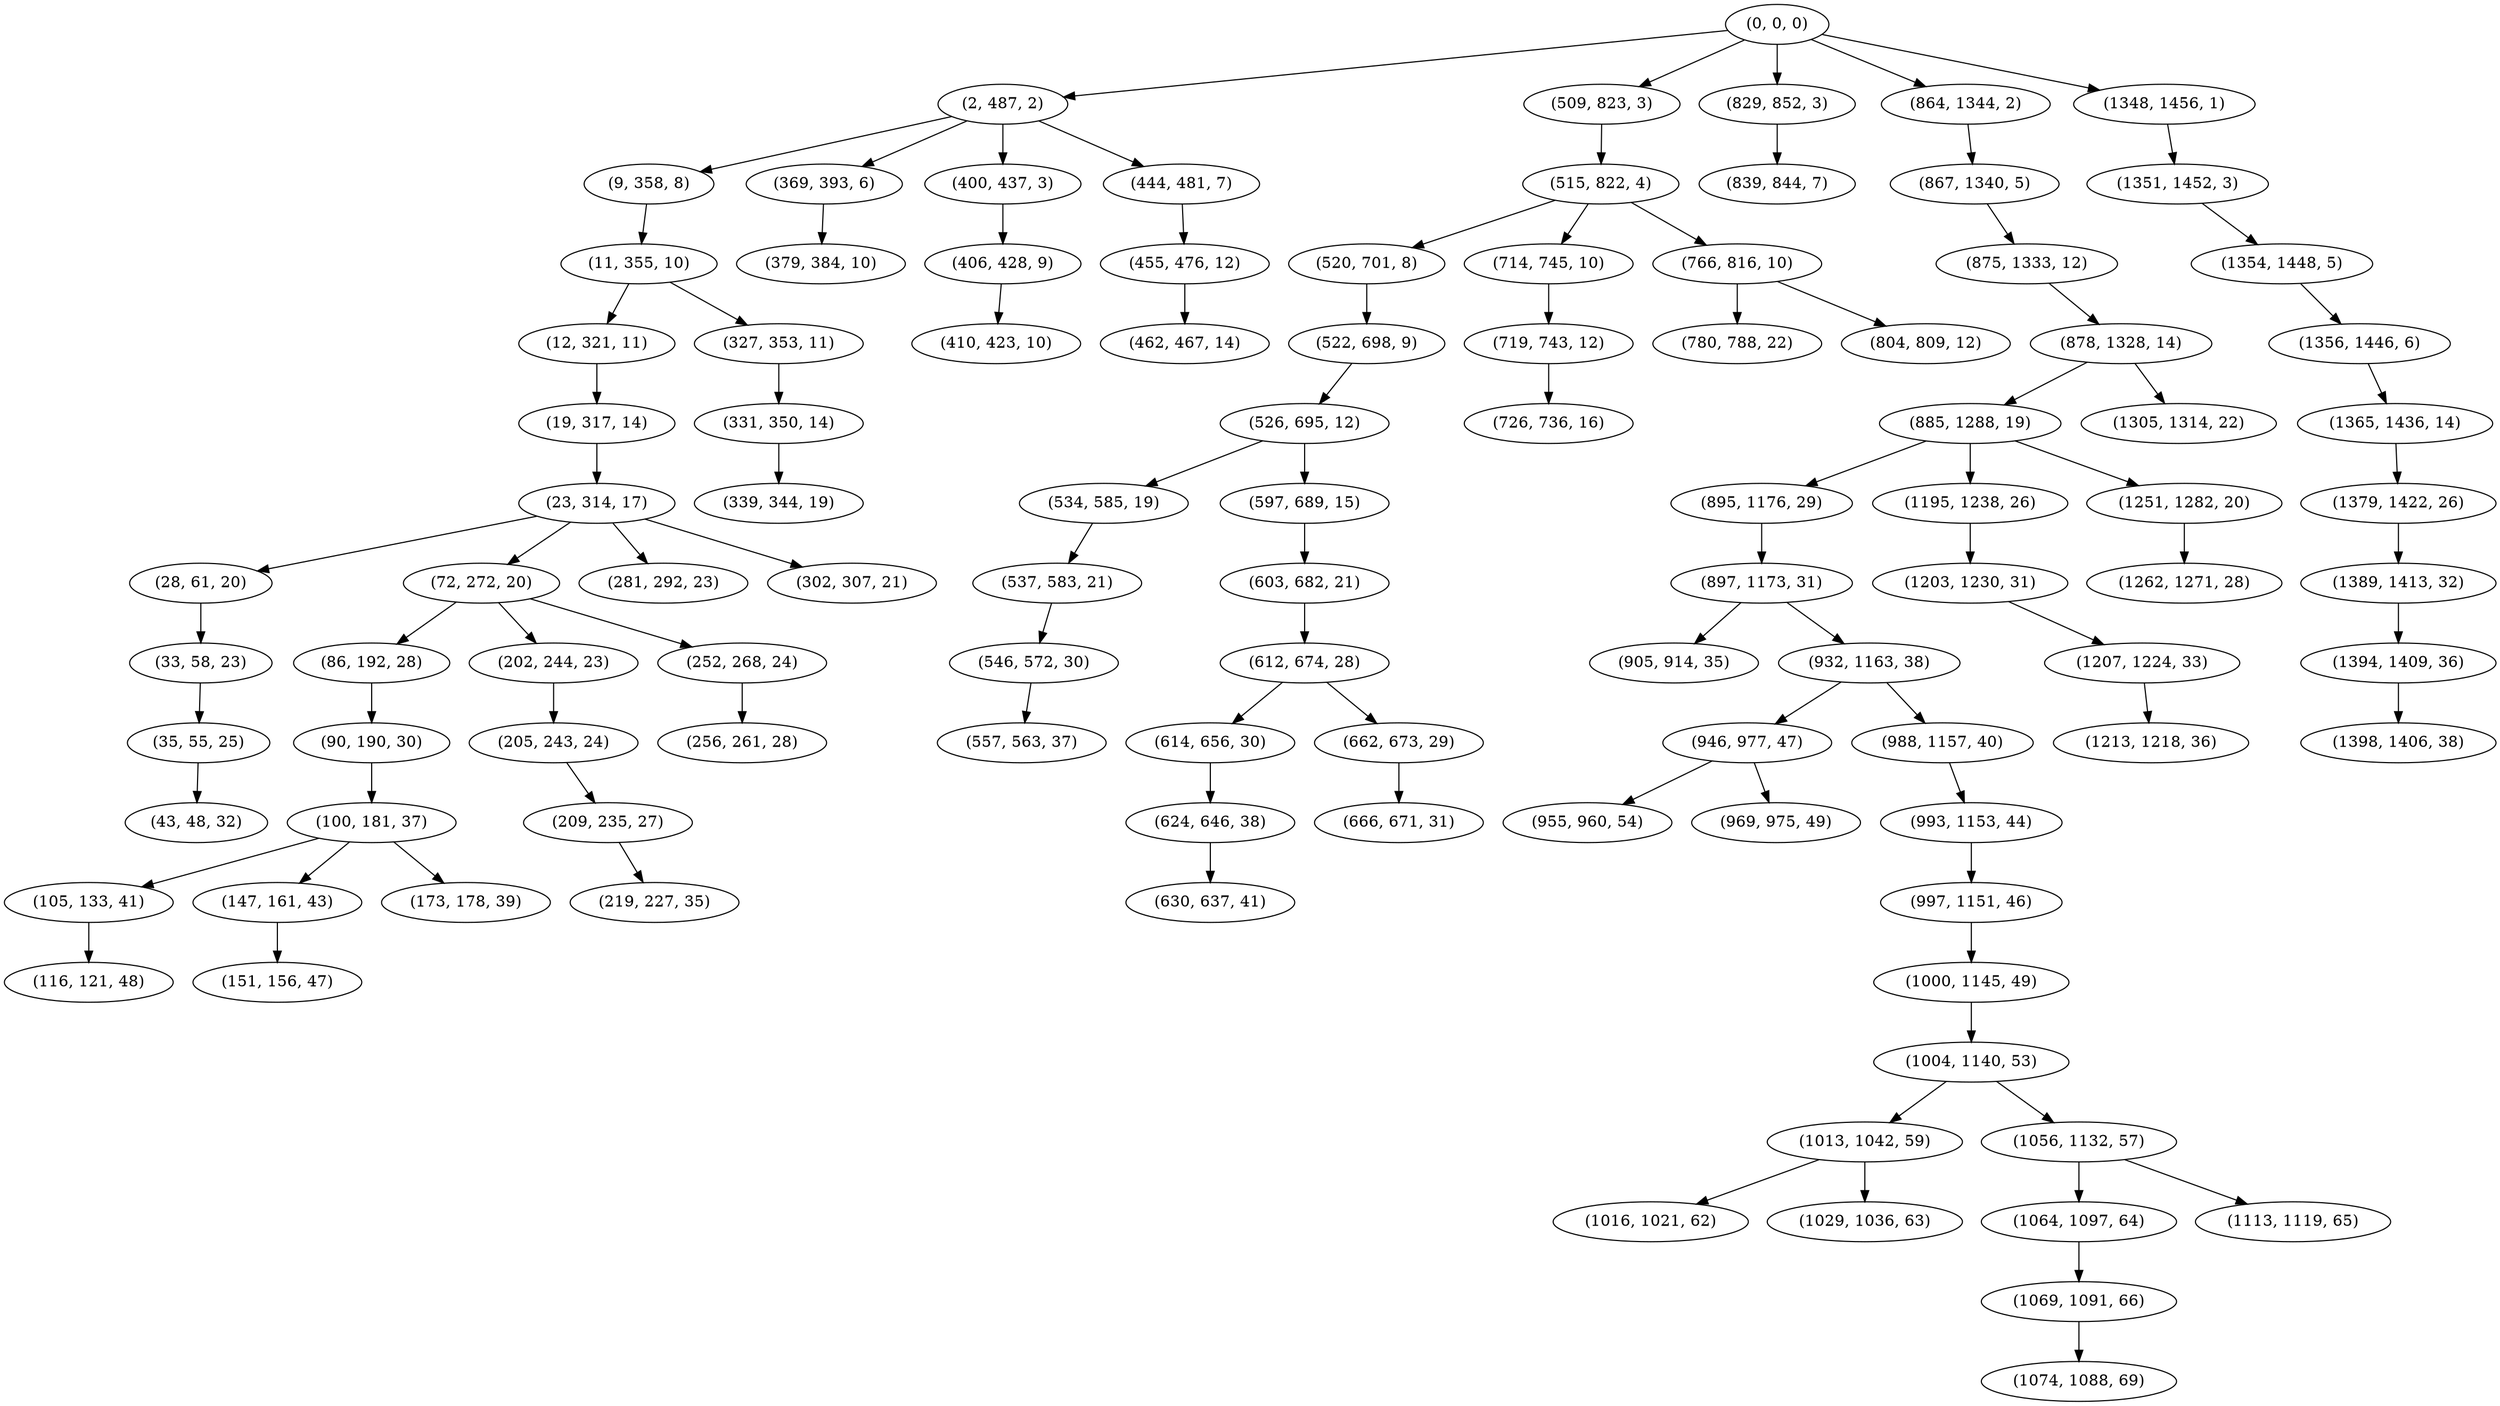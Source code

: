 digraph tree {
    "(0, 0, 0)";
    "(2, 487, 2)";
    "(9, 358, 8)";
    "(11, 355, 10)";
    "(12, 321, 11)";
    "(19, 317, 14)";
    "(23, 314, 17)";
    "(28, 61, 20)";
    "(33, 58, 23)";
    "(35, 55, 25)";
    "(43, 48, 32)";
    "(72, 272, 20)";
    "(86, 192, 28)";
    "(90, 190, 30)";
    "(100, 181, 37)";
    "(105, 133, 41)";
    "(116, 121, 48)";
    "(147, 161, 43)";
    "(151, 156, 47)";
    "(173, 178, 39)";
    "(202, 244, 23)";
    "(205, 243, 24)";
    "(209, 235, 27)";
    "(219, 227, 35)";
    "(252, 268, 24)";
    "(256, 261, 28)";
    "(281, 292, 23)";
    "(302, 307, 21)";
    "(327, 353, 11)";
    "(331, 350, 14)";
    "(339, 344, 19)";
    "(369, 393, 6)";
    "(379, 384, 10)";
    "(400, 437, 3)";
    "(406, 428, 9)";
    "(410, 423, 10)";
    "(444, 481, 7)";
    "(455, 476, 12)";
    "(462, 467, 14)";
    "(509, 823, 3)";
    "(515, 822, 4)";
    "(520, 701, 8)";
    "(522, 698, 9)";
    "(526, 695, 12)";
    "(534, 585, 19)";
    "(537, 583, 21)";
    "(546, 572, 30)";
    "(557, 563, 37)";
    "(597, 689, 15)";
    "(603, 682, 21)";
    "(612, 674, 28)";
    "(614, 656, 30)";
    "(624, 646, 38)";
    "(630, 637, 41)";
    "(662, 673, 29)";
    "(666, 671, 31)";
    "(714, 745, 10)";
    "(719, 743, 12)";
    "(726, 736, 16)";
    "(766, 816, 10)";
    "(780, 788, 22)";
    "(804, 809, 12)";
    "(829, 852, 3)";
    "(839, 844, 7)";
    "(864, 1344, 2)";
    "(867, 1340, 5)";
    "(875, 1333, 12)";
    "(878, 1328, 14)";
    "(885, 1288, 19)";
    "(895, 1176, 29)";
    "(897, 1173, 31)";
    "(905, 914, 35)";
    "(932, 1163, 38)";
    "(946, 977, 47)";
    "(955, 960, 54)";
    "(969, 975, 49)";
    "(988, 1157, 40)";
    "(993, 1153, 44)";
    "(997, 1151, 46)";
    "(1000, 1145, 49)";
    "(1004, 1140, 53)";
    "(1013, 1042, 59)";
    "(1016, 1021, 62)";
    "(1029, 1036, 63)";
    "(1056, 1132, 57)";
    "(1064, 1097, 64)";
    "(1069, 1091, 66)";
    "(1074, 1088, 69)";
    "(1113, 1119, 65)";
    "(1195, 1238, 26)";
    "(1203, 1230, 31)";
    "(1207, 1224, 33)";
    "(1213, 1218, 36)";
    "(1251, 1282, 20)";
    "(1262, 1271, 28)";
    "(1305, 1314, 22)";
    "(1348, 1456, 1)";
    "(1351, 1452, 3)";
    "(1354, 1448, 5)";
    "(1356, 1446, 6)";
    "(1365, 1436, 14)";
    "(1379, 1422, 26)";
    "(1389, 1413, 32)";
    "(1394, 1409, 36)";
    "(1398, 1406, 38)";
    "(0, 0, 0)" -> "(2, 487, 2)";
    "(0, 0, 0)" -> "(509, 823, 3)";
    "(0, 0, 0)" -> "(829, 852, 3)";
    "(0, 0, 0)" -> "(864, 1344, 2)";
    "(0, 0, 0)" -> "(1348, 1456, 1)";
    "(2, 487, 2)" -> "(9, 358, 8)";
    "(2, 487, 2)" -> "(369, 393, 6)";
    "(2, 487, 2)" -> "(400, 437, 3)";
    "(2, 487, 2)" -> "(444, 481, 7)";
    "(9, 358, 8)" -> "(11, 355, 10)";
    "(11, 355, 10)" -> "(12, 321, 11)";
    "(11, 355, 10)" -> "(327, 353, 11)";
    "(12, 321, 11)" -> "(19, 317, 14)";
    "(19, 317, 14)" -> "(23, 314, 17)";
    "(23, 314, 17)" -> "(28, 61, 20)";
    "(23, 314, 17)" -> "(72, 272, 20)";
    "(23, 314, 17)" -> "(281, 292, 23)";
    "(23, 314, 17)" -> "(302, 307, 21)";
    "(28, 61, 20)" -> "(33, 58, 23)";
    "(33, 58, 23)" -> "(35, 55, 25)";
    "(35, 55, 25)" -> "(43, 48, 32)";
    "(72, 272, 20)" -> "(86, 192, 28)";
    "(72, 272, 20)" -> "(202, 244, 23)";
    "(72, 272, 20)" -> "(252, 268, 24)";
    "(86, 192, 28)" -> "(90, 190, 30)";
    "(90, 190, 30)" -> "(100, 181, 37)";
    "(100, 181, 37)" -> "(105, 133, 41)";
    "(100, 181, 37)" -> "(147, 161, 43)";
    "(100, 181, 37)" -> "(173, 178, 39)";
    "(105, 133, 41)" -> "(116, 121, 48)";
    "(147, 161, 43)" -> "(151, 156, 47)";
    "(202, 244, 23)" -> "(205, 243, 24)";
    "(205, 243, 24)" -> "(209, 235, 27)";
    "(209, 235, 27)" -> "(219, 227, 35)";
    "(252, 268, 24)" -> "(256, 261, 28)";
    "(327, 353, 11)" -> "(331, 350, 14)";
    "(331, 350, 14)" -> "(339, 344, 19)";
    "(369, 393, 6)" -> "(379, 384, 10)";
    "(400, 437, 3)" -> "(406, 428, 9)";
    "(406, 428, 9)" -> "(410, 423, 10)";
    "(444, 481, 7)" -> "(455, 476, 12)";
    "(455, 476, 12)" -> "(462, 467, 14)";
    "(509, 823, 3)" -> "(515, 822, 4)";
    "(515, 822, 4)" -> "(520, 701, 8)";
    "(515, 822, 4)" -> "(714, 745, 10)";
    "(515, 822, 4)" -> "(766, 816, 10)";
    "(520, 701, 8)" -> "(522, 698, 9)";
    "(522, 698, 9)" -> "(526, 695, 12)";
    "(526, 695, 12)" -> "(534, 585, 19)";
    "(526, 695, 12)" -> "(597, 689, 15)";
    "(534, 585, 19)" -> "(537, 583, 21)";
    "(537, 583, 21)" -> "(546, 572, 30)";
    "(546, 572, 30)" -> "(557, 563, 37)";
    "(597, 689, 15)" -> "(603, 682, 21)";
    "(603, 682, 21)" -> "(612, 674, 28)";
    "(612, 674, 28)" -> "(614, 656, 30)";
    "(612, 674, 28)" -> "(662, 673, 29)";
    "(614, 656, 30)" -> "(624, 646, 38)";
    "(624, 646, 38)" -> "(630, 637, 41)";
    "(662, 673, 29)" -> "(666, 671, 31)";
    "(714, 745, 10)" -> "(719, 743, 12)";
    "(719, 743, 12)" -> "(726, 736, 16)";
    "(766, 816, 10)" -> "(780, 788, 22)";
    "(766, 816, 10)" -> "(804, 809, 12)";
    "(829, 852, 3)" -> "(839, 844, 7)";
    "(864, 1344, 2)" -> "(867, 1340, 5)";
    "(867, 1340, 5)" -> "(875, 1333, 12)";
    "(875, 1333, 12)" -> "(878, 1328, 14)";
    "(878, 1328, 14)" -> "(885, 1288, 19)";
    "(878, 1328, 14)" -> "(1305, 1314, 22)";
    "(885, 1288, 19)" -> "(895, 1176, 29)";
    "(885, 1288, 19)" -> "(1195, 1238, 26)";
    "(885, 1288, 19)" -> "(1251, 1282, 20)";
    "(895, 1176, 29)" -> "(897, 1173, 31)";
    "(897, 1173, 31)" -> "(905, 914, 35)";
    "(897, 1173, 31)" -> "(932, 1163, 38)";
    "(932, 1163, 38)" -> "(946, 977, 47)";
    "(932, 1163, 38)" -> "(988, 1157, 40)";
    "(946, 977, 47)" -> "(955, 960, 54)";
    "(946, 977, 47)" -> "(969, 975, 49)";
    "(988, 1157, 40)" -> "(993, 1153, 44)";
    "(993, 1153, 44)" -> "(997, 1151, 46)";
    "(997, 1151, 46)" -> "(1000, 1145, 49)";
    "(1000, 1145, 49)" -> "(1004, 1140, 53)";
    "(1004, 1140, 53)" -> "(1013, 1042, 59)";
    "(1004, 1140, 53)" -> "(1056, 1132, 57)";
    "(1013, 1042, 59)" -> "(1016, 1021, 62)";
    "(1013, 1042, 59)" -> "(1029, 1036, 63)";
    "(1056, 1132, 57)" -> "(1064, 1097, 64)";
    "(1056, 1132, 57)" -> "(1113, 1119, 65)";
    "(1064, 1097, 64)" -> "(1069, 1091, 66)";
    "(1069, 1091, 66)" -> "(1074, 1088, 69)";
    "(1195, 1238, 26)" -> "(1203, 1230, 31)";
    "(1203, 1230, 31)" -> "(1207, 1224, 33)";
    "(1207, 1224, 33)" -> "(1213, 1218, 36)";
    "(1251, 1282, 20)" -> "(1262, 1271, 28)";
    "(1348, 1456, 1)" -> "(1351, 1452, 3)";
    "(1351, 1452, 3)" -> "(1354, 1448, 5)";
    "(1354, 1448, 5)" -> "(1356, 1446, 6)";
    "(1356, 1446, 6)" -> "(1365, 1436, 14)";
    "(1365, 1436, 14)" -> "(1379, 1422, 26)";
    "(1379, 1422, 26)" -> "(1389, 1413, 32)";
    "(1389, 1413, 32)" -> "(1394, 1409, 36)";
    "(1394, 1409, 36)" -> "(1398, 1406, 38)";
}
